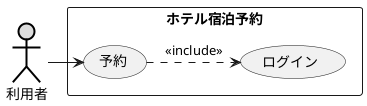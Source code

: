 @startuml ユースケース図
    actor 利用者 as u1 #DDDDDD;line:black;line.bold;
rectangle ホテル宿泊予約 {
    
usecase 予約 as a1
usecase ログイン as a2
}
u1->a1
a1 .> a2 : << include >>
@enduml
